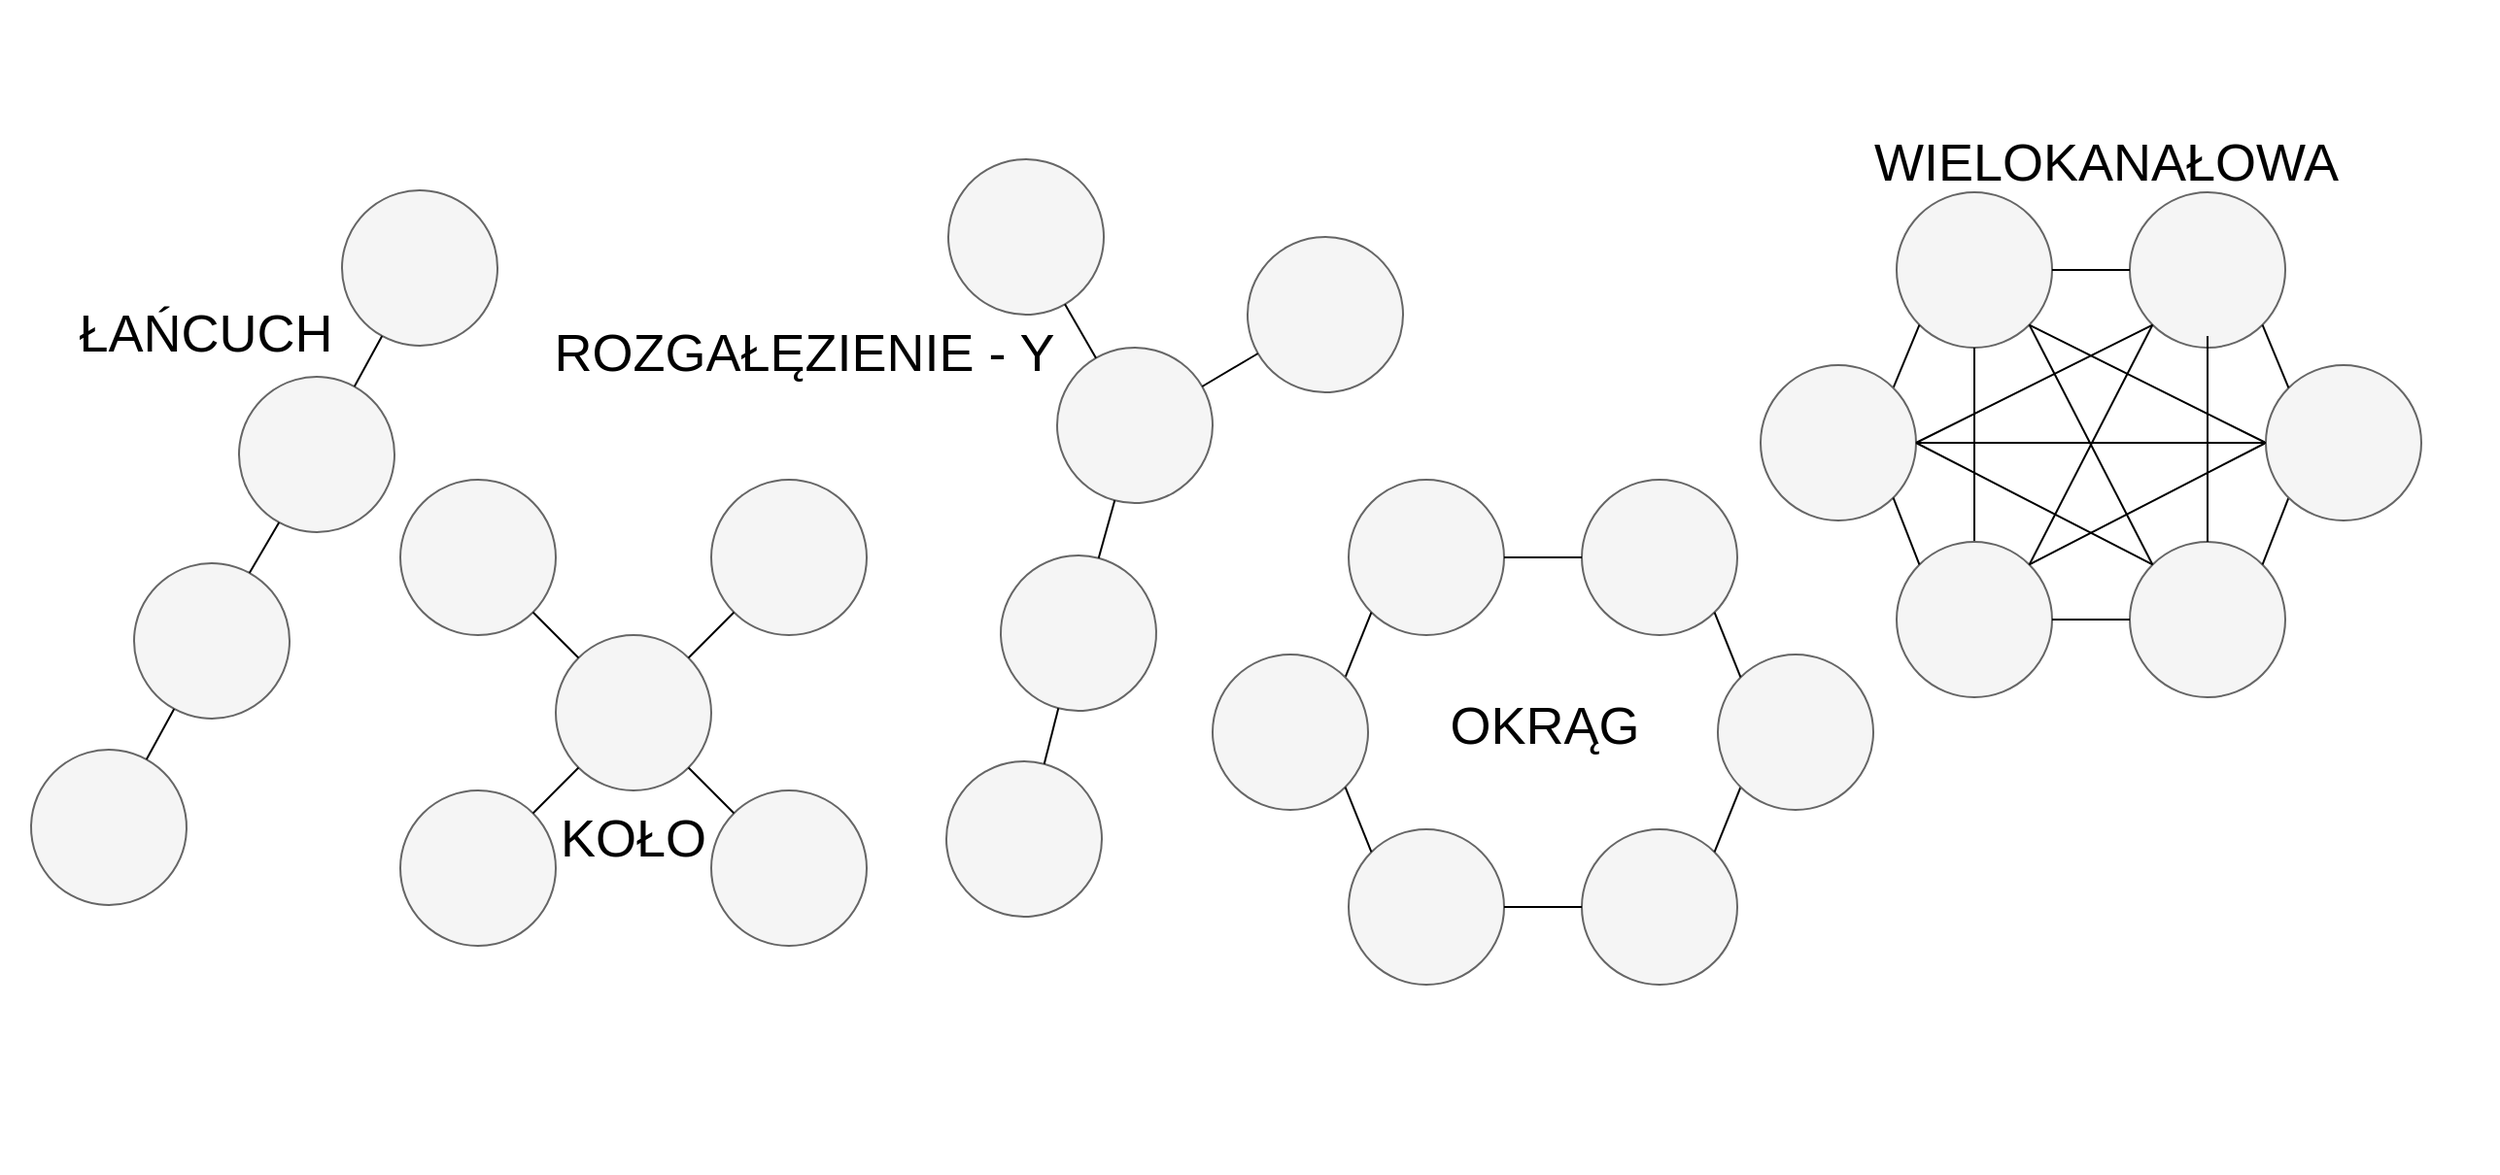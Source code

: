 <mxfile version="22.1.21" type="device">
  <diagram name="Strona-1" id="Eyd5LLeQa28MY5Z7jgUl">
    <mxGraphModel dx="1992" dy="1245" grid="1" gridSize="10" guides="1" tooltips="1" connect="1" arrows="1" fold="1" page="1" pageScale="1" pageWidth="827" pageHeight="1169" math="0" shadow="0">
      <root>
        <mxCell id="0" />
        <mxCell id="1" parent="0" />
        <mxCell id="8ZolIIRQu69I7Fjlr_Ff-74" value="" style="group;rotation=29;" vertex="1" connectable="0" parent="1">
          <mxGeometry x="140" y="100" width="80" height="410" as="geometry" />
        </mxCell>
        <mxCell id="8ZolIIRQu69I7Fjlr_Ff-66" value="" style="ellipse;whiteSpace=wrap;html=1;aspect=fixed;fillColor=#f5f5f5;fontColor=#333333;strokeColor=#666666;rotation=29;" vertex="1" parent="8ZolIIRQu69I7Fjlr_Ff-74">
          <mxGeometry x="-27" y="213" width="80" height="80" as="geometry" />
        </mxCell>
        <mxCell id="8ZolIIRQu69I7Fjlr_Ff-68" value="" style="ellipse;whiteSpace=wrap;html=1;aspect=fixed;fillColor=#f5f5f5;fontColor=#333333;strokeColor=#666666;rotation=29;" vertex="1" parent="8ZolIIRQu69I7Fjlr_Ff-74">
          <mxGeometry x="27" y="117" width="80" height="80" as="geometry" />
        </mxCell>
        <mxCell id="8ZolIIRQu69I7Fjlr_Ff-69" value="" style="ellipse;whiteSpace=wrap;html=1;aspect=fixed;fillColor=#f5f5f5;fontColor=#333333;strokeColor=#666666;rotation=29;" vertex="1" parent="8ZolIIRQu69I7Fjlr_Ff-74">
          <mxGeometry x="80" y="21" width="80" height="80" as="geometry" />
        </mxCell>
        <mxCell id="8ZolIIRQu69I7Fjlr_Ff-70" value="" style="ellipse;whiteSpace=wrap;html=1;aspect=fixed;fillColor=#f5f5f5;fontColor=#333333;strokeColor=#666666;rotation=29;" vertex="1" parent="8ZolIIRQu69I7Fjlr_Ff-74">
          <mxGeometry x="-80" y="309" width="80" height="80" as="geometry" />
        </mxCell>
        <mxCell id="8ZolIIRQu69I7Fjlr_Ff-71" style="rounded=0;orthogonalLoop=1;jettySize=auto;html=1;exitX=0.5;exitY=1;exitDx=0;exitDy=0;entryX=0.5;entryY=0;entryDx=0;entryDy=0;endArrow=none;endFill=0;" edge="1" parent="8ZolIIRQu69I7Fjlr_Ff-74" source="8ZolIIRQu69I7Fjlr_Ff-66" target="8ZolIIRQu69I7Fjlr_Ff-70">
          <mxGeometry relative="1" as="geometry">
            <mxPoint x="109" y="160" as="sourcePoint" />
            <mxPoint x="141" y="150" as="targetPoint" />
          </mxGeometry>
        </mxCell>
        <mxCell id="8ZolIIRQu69I7Fjlr_Ff-67" style="rounded=0;orthogonalLoop=1;jettySize=auto;html=1;exitX=0.5;exitY=0;exitDx=0;exitDy=0;entryX=0.5;entryY=1;entryDx=0;entryDy=0;endArrow=none;endFill=0;" edge="1" parent="8ZolIIRQu69I7Fjlr_Ff-74" source="8ZolIIRQu69I7Fjlr_Ff-68" target="8ZolIIRQu69I7Fjlr_Ff-69">
          <mxGeometry relative="1" as="geometry" />
        </mxCell>
        <mxCell id="8ZolIIRQu69I7Fjlr_Ff-72" style="rounded=0;orthogonalLoop=1;jettySize=auto;html=1;exitX=0.5;exitY=1;exitDx=0;exitDy=0;entryX=0.5;entryY=0;entryDx=0;entryDy=0;endArrow=none;endFill=0;" edge="1" parent="8ZolIIRQu69I7Fjlr_Ff-74" source="8ZolIIRQu69I7Fjlr_Ff-68" target="8ZolIIRQu69I7Fjlr_Ff-66">
          <mxGeometry relative="1" as="geometry">
            <mxPoint x="113" y="173" as="sourcePoint" />
            <mxPoint x="145" y="164" as="targetPoint" />
          </mxGeometry>
        </mxCell>
        <mxCell id="8ZolIIRQu69I7Fjlr_Ff-75" value="" style="group" vertex="1" connectable="0" parent="1">
          <mxGeometry x="250" y="270" width="240" height="240" as="geometry" />
        </mxCell>
        <mxCell id="8ZolIIRQu69I7Fjlr_Ff-1" value="" style="ellipse;whiteSpace=wrap;html=1;aspect=fixed;fillStyle=auto;fillColor=#f5f5f5;fontColor=#333333;strokeColor=#666666;" vertex="1" parent="8ZolIIRQu69I7Fjlr_Ff-75">
          <mxGeometry width="80" height="80" as="geometry" />
        </mxCell>
        <mxCell id="8ZolIIRQu69I7Fjlr_Ff-2" value="" style="ellipse;whiteSpace=wrap;html=1;aspect=fixed;fillColor=#f5f5f5;fontColor=#333333;strokeColor=#666666;" vertex="1" parent="8ZolIIRQu69I7Fjlr_Ff-75">
          <mxGeometry y="160" width="80" height="80" as="geometry" />
        </mxCell>
        <mxCell id="8ZolIIRQu69I7Fjlr_Ff-3" value="" style="ellipse;whiteSpace=wrap;html=1;aspect=fixed;fillColor=#f5f5f5;fontColor=#333333;strokeColor=#666666;" vertex="1" parent="8ZolIIRQu69I7Fjlr_Ff-75">
          <mxGeometry x="80" y="80" width="80" height="80" as="geometry" />
        </mxCell>
        <mxCell id="8ZolIIRQu69I7Fjlr_Ff-5" value="" style="ellipse;whiteSpace=wrap;html=1;aspect=fixed;fillColor=#f5f5f5;fontColor=#333333;strokeColor=#666666;" vertex="1" parent="8ZolIIRQu69I7Fjlr_Ff-75">
          <mxGeometry x="160" width="80" height="80" as="geometry" />
        </mxCell>
        <mxCell id="8ZolIIRQu69I7Fjlr_Ff-6" value="" style="ellipse;whiteSpace=wrap;html=1;aspect=fixed;fillColor=#f5f5f5;fontColor=#333333;strokeColor=#666666;" vertex="1" parent="8ZolIIRQu69I7Fjlr_Ff-75">
          <mxGeometry x="160" y="160" width="80" height="80" as="geometry" />
        </mxCell>
        <mxCell id="8ZolIIRQu69I7Fjlr_Ff-9" style="rounded=0;orthogonalLoop=1;jettySize=auto;html=1;exitX=1;exitY=1;exitDx=0;exitDy=0;entryX=0;entryY=0;entryDx=0;entryDy=0;endArrow=none;endFill=0;" edge="1" parent="8ZolIIRQu69I7Fjlr_Ff-75" source="8ZolIIRQu69I7Fjlr_Ff-3">
          <mxGeometry relative="1" as="geometry">
            <mxPoint x="158" y="102" as="sourcePoint" />
            <mxPoint x="171.716" y="171.716" as="targetPoint" />
          </mxGeometry>
        </mxCell>
        <mxCell id="8ZolIIRQu69I7Fjlr_Ff-10" style="rounded=0;orthogonalLoop=1;jettySize=auto;html=1;exitX=0;exitY=1;exitDx=0;exitDy=0;entryX=1;entryY=0;entryDx=0;entryDy=0;endArrow=none;endFill=0;" edge="1" parent="8ZolIIRQu69I7Fjlr_Ff-75" source="8ZolIIRQu69I7Fjlr_Ff-3">
          <mxGeometry relative="1" as="geometry">
            <mxPoint x="168" y="112" as="sourcePoint" />
            <mxPoint x="68.284" y="171.716" as="targetPoint" />
          </mxGeometry>
        </mxCell>
        <mxCell id="8ZolIIRQu69I7Fjlr_Ff-8" style="rounded=0;orthogonalLoop=1;jettySize=auto;html=1;exitX=1;exitY=0;exitDx=0;exitDy=0;entryX=0;entryY=1;entryDx=0;entryDy=0;endArrow=none;endFill=0;" edge="1" parent="8ZolIIRQu69I7Fjlr_Ff-75" source="8ZolIIRQu69I7Fjlr_Ff-3" target="8ZolIIRQu69I7Fjlr_Ff-5">
          <mxGeometry relative="1" as="geometry" />
        </mxCell>
        <mxCell id="8ZolIIRQu69I7Fjlr_Ff-11" style="rounded=0;orthogonalLoop=1;jettySize=auto;html=1;exitX=0;exitY=0;exitDx=0;exitDy=0;entryX=1;entryY=1;entryDx=0;entryDy=0;endArrow=none;endFill=0;" edge="1" parent="8ZolIIRQu69I7Fjlr_Ff-75" source="8ZolIIRQu69I7Fjlr_Ff-3">
          <mxGeometry relative="1" as="geometry">
            <mxPoint x="178" y="122" as="sourcePoint" />
            <mxPoint x="68.284" y="68.284" as="targetPoint" />
          </mxGeometry>
        </mxCell>
        <mxCell id="8ZolIIRQu69I7Fjlr_Ff-83" value="&lt;font style=&quot;font-size: 27px;&quot;&gt;KOŁO&lt;/font&gt;" style="text;html=1;strokeColor=none;fillColor=none;align=center;verticalAlign=middle;whiteSpace=wrap;rounded=0;" vertex="1" parent="8ZolIIRQu69I7Fjlr_Ff-75">
          <mxGeometry x="90" y="170" width="60" height="30" as="geometry" />
        </mxCell>
        <mxCell id="8ZolIIRQu69I7Fjlr_Ff-76" value="" style="group;rotation=15;" vertex="1" connectable="0" parent="1">
          <mxGeometry x="490" y="120" width="800" height="410" as="geometry" />
        </mxCell>
        <mxCell id="8ZolIIRQu69I7Fjlr_Ff-23" value="" style="ellipse;whiteSpace=wrap;html=1;aspect=fixed;fillStyle=auto;fillColor=#f5f5f5;fontColor=#333333;strokeColor=#666666;rotation=15;" vertex="1" parent="8ZolIIRQu69I7Fjlr_Ff-76">
          <mxGeometry x="42" y="-15" width="80" height="80" as="geometry" />
        </mxCell>
        <mxCell id="8ZolIIRQu69I7Fjlr_Ff-24" value="" style="ellipse;whiteSpace=wrap;html=1;aspect=fixed;fillColor=#f5f5f5;fontColor=#333333;strokeColor=#666666;rotation=15;" vertex="1" parent="8ZolIIRQu69I7Fjlr_Ff-76">
          <mxGeometry x="69" y="189" width="80" height="80" as="geometry" />
        </mxCell>
        <mxCell id="8ZolIIRQu69I7Fjlr_Ff-26" value="" style="ellipse;whiteSpace=wrap;html=1;aspect=fixed;fillColor=#f5f5f5;fontColor=#333333;strokeColor=#666666;rotation=15;" vertex="1" parent="8ZolIIRQu69I7Fjlr_Ff-76">
          <mxGeometry x="98" y="82" width="80" height="80" as="geometry" />
        </mxCell>
        <mxCell id="8ZolIIRQu69I7Fjlr_Ff-27" value="" style="ellipse;whiteSpace=wrap;html=1;aspect=fixed;fillColor=#f5f5f5;fontColor=#333333;strokeColor=#666666;rotation=15;" vertex="1" parent="8ZolIIRQu69I7Fjlr_Ff-76">
          <mxGeometry x="196" y="25" width="80" height="80" as="geometry" />
        </mxCell>
        <mxCell id="8ZolIIRQu69I7Fjlr_Ff-28" value="" style="ellipse;whiteSpace=wrap;html=1;aspect=fixed;fillColor=#f5f5f5;fontColor=#333333;strokeColor=#666666;rotation=15;" vertex="1" parent="8ZolIIRQu69I7Fjlr_Ff-76">
          <mxGeometry x="41" y="295" width="80" height="80" as="geometry" />
        </mxCell>
        <mxCell id="8ZolIIRQu69I7Fjlr_Ff-29" style="rounded=0;orthogonalLoop=1;jettySize=auto;html=1;exitX=0.5;exitY=1;exitDx=0;exitDy=0;entryX=0.5;entryY=0;entryDx=0;entryDy=0;endArrow=none;endFill=0;" edge="1" parent="8ZolIIRQu69I7Fjlr_Ff-76" source="8ZolIIRQu69I7Fjlr_Ff-24" target="8ZolIIRQu69I7Fjlr_Ff-28">
          <mxGeometry relative="1" as="geometry">
            <mxPoint x="180" y="115" as="sourcePoint" />
            <mxPoint x="209" y="98" as="targetPoint" />
          </mxGeometry>
        </mxCell>
        <mxCell id="8ZolIIRQu69I7Fjlr_Ff-30" style="rounded=0;orthogonalLoop=1;jettySize=auto;html=1;exitX=0.5;exitY=1;exitDx=0;exitDy=0;entryX=0.5;entryY=0;entryDx=0;entryDy=0;endArrow=none;endFill=0;" edge="1" parent="8ZolIIRQu69I7Fjlr_Ff-76" source="8ZolIIRQu69I7Fjlr_Ff-26" target="8ZolIIRQu69I7Fjlr_Ff-24">
          <mxGeometry relative="1" as="geometry">
            <mxPoint x="187" y="127" as="sourcePoint" />
            <mxPoint x="216" y="110" as="targetPoint" />
          </mxGeometry>
        </mxCell>
        <mxCell id="8ZolIIRQu69I7Fjlr_Ff-25" style="rounded=0;orthogonalLoop=1;jettySize=auto;html=1;exitX=1;exitY=0;exitDx=0;exitDy=0;entryX=0;entryY=1;entryDx=0;entryDy=0;endArrow=none;endFill=0;" edge="1" parent="8ZolIIRQu69I7Fjlr_Ff-76" source="8ZolIIRQu69I7Fjlr_Ff-26" target="8ZolIIRQu69I7Fjlr_Ff-27">
          <mxGeometry relative="1" as="geometry" />
        </mxCell>
        <mxCell id="8ZolIIRQu69I7Fjlr_Ff-31" style="rounded=0;orthogonalLoop=1;jettySize=auto;html=1;exitX=0;exitY=0;exitDx=0;exitDy=0;entryX=1;entryY=1;entryDx=0;entryDy=0;endArrow=none;endFill=0;" edge="1" parent="8ZolIIRQu69I7Fjlr_Ff-76" source="8ZolIIRQu69I7Fjlr_Ff-26" target="8ZolIIRQu69I7Fjlr_Ff-23">
          <mxGeometry relative="1" as="geometry">
            <mxPoint x="193" y="139" as="sourcePoint" />
            <mxPoint x="223" y="122" as="targetPoint" />
          </mxGeometry>
        </mxCell>
        <mxCell id="8ZolIIRQu69I7Fjlr_Ff-32" value="" style="ellipse;whiteSpace=wrap;html=1;aspect=fixed;fillStyle=auto;fillColor=#f5f5f5;fontColor=#333333;strokeColor=#666666;" vertex="1" parent="8ZolIIRQu69I7Fjlr_Ff-76">
          <mxGeometry x="248" y="150" width="80" height="80" as="geometry" />
        </mxCell>
        <mxCell id="8ZolIIRQu69I7Fjlr_Ff-33" value="" style="ellipse;whiteSpace=wrap;html=1;aspect=fixed;fillColor=#f5f5f5;fontColor=#333333;strokeColor=#666666;" vertex="1" parent="8ZolIIRQu69I7Fjlr_Ff-76">
          <mxGeometry x="248" y="330" width="80" height="80" as="geometry" />
        </mxCell>
        <mxCell id="8ZolIIRQu69I7Fjlr_Ff-34" style="rounded=0;orthogonalLoop=1;jettySize=auto;html=1;exitX=1;exitY=0;exitDx=0;exitDy=0;entryX=0;entryY=1;entryDx=0;entryDy=0;endArrow=none;endFill=0;" edge="1" parent="8ZolIIRQu69I7Fjlr_Ff-76" source="8ZolIIRQu69I7Fjlr_Ff-35" target="8ZolIIRQu69I7Fjlr_Ff-32">
          <mxGeometry relative="1" as="geometry" />
        </mxCell>
        <mxCell id="8ZolIIRQu69I7Fjlr_Ff-35" value="" style="ellipse;whiteSpace=wrap;html=1;aspect=fixed;fillColor=#f5f5f5;fontColor=#333333;strokeColor=#666666;" vertex="1" parent="8ZolIIRQu69I7Fjlr_Ff-76">
          <mxGeometry x="178" y="240" width="80" height="80" as="geometry" />
        </mxCell>
        <mxCell id="8ZolIIRQu69I7Fjlr_Ff-36" value="" style="ellipse;whiteSpace=wrap;html=1;aspect=fixed;fillColor=#f5f5f5;fontColor=#333333;strokeColor=#666666;" vertex="1" parent="8ZolIIRQu69I7Fjlr_Ff-76">
          <mxGeometry x="368" y="150" width="80" height="80" as="geometry" />
        </mxCell>
        <mxCell id="8ZolIIRQu69I7Fjlr_Ff-37" value="" style="ellipse;whiteSpace=wrap;html=1;aspect=fixed;fillColor=#f5f5f5;fontColor=#333333;strokeColor=#666666;" vertex="1" parent="8ZolIIRQu69I7Fjlr_Ff-76">
          <mxGeometry x="368" y="330" width="80" height="80" as="geometry" />
        </mxCell>
        <mxCell id="8ZolIIRQu69I7Fjlr_Ff-38" style="rounded=0;orthogonalLoop=1;jettySize=auto;html=1;exitX=0;exitY=1;exitDx=0;exitDy=0;entryX=1;entryY=0;entryDx=0;entryDy=0;endArrow=none;endFill=0;" edge="1" parent="8ZolIIRQu69I7Fjlr_Ff-76" source="8ZolIIRQu69I7Fjlr_Ff-41" target="8ZolIIRQu69I7Fjlr_Ff-37">
          <mxGeometry relative="1" as="geometry">
            <mxPoint x="376" y="252" as="sourcePoint" />
            <mxPoint x="400" y="228" as="targetPoint" />
          </mxGeometry>
        </mxCell>
        <mxCell id="8ZolIIRQu69I7Fjlr_Ff-39" style="rounded=0;orthogonalLoop=1;jettySize=auto;html=1;exitX=0;exitY=0.5;exitDx=0;exitDy=0;entryX=1;entryY=0.5;entryDx=0;entryDy=0;endArrow=none;endFill=0;" edge="1" parent="8ZolIIRQu69I7Fjlr_Ff-76" source="8ZolIIRQu69I7Fjlr_Ff-37" target="8ZolIIRQu69I7Fjlr_Ff-33">
          <mxGeometry relative="1" as="geometry">
            <mxPoint x="386" y="262" as="sourcePoint" />
            <mxPoint x="410" y="238" as="targetPoint" />
          </mxGeometry>
        </mxCell>
        <mxCell id="8ZolIIRQu69I7Fjlr_Ff-40" style="rounded=0;orthogonalLoop=1;jettySize=auto;html=1;exitX=0;exitY=0.5;exitDx=0;exitDy=0;entryX=1;entryY=0.5;entryDx=0;entryDy=0;endArrow=none;endFill=0;" edge="1" parent="8ZolIIRQu69I7Fjlr_Ff-76" source="8ZolIIRQu69I7Fjlr_Ff-36" target="8ZolIIRQu69I7Fjlr_Ff-32">
          <mxGeometry relative="1" as="geometry">
            <mxPoint x="396" y="272" as="sourcePoint" />
            <mxPoint x="420" y="248" as="targetPoint" />
          </mxGeometry>
        </mxCell>
        <mxCell id="8ZolIIRQu69I7Fjlr_Ff-41" value="" style="ellipse;whiteSpace=wrap;html=1;aspect=fixed;fillColor=#f5f5f5;fontColor=#333333;strokeColor=#666666;" vertex="1" parent="8ZolIIRQu69I7Fjlr_Ff-76">
          <mxGeometry x="438" y="240" width="80" height="80" as="geometry" />
        </mxCell>
        <mxCell id="8ZolIIRQu69I7Fjlr_Ff-42" style="rounded=0;orthogonalLoop=1;jettySize=auto;html=1;entryX=0;entryY=0;entryDx=0;entryDy=0;endArrow=none;endFill=0;exitX=1;exitY=1;exitDx=0;exitDy=0;" edge="1" parent="8ZolIIRQu69I7Fjlr_Ff-76" source="8ZolIIRQu69I7Fjlr_Ff-36" target="8ZolIIRQu69I7Fjlr_Ff-41">
          <mxGeometry relative="1" as="geometry">
            <mxPoint x="598" y="390" as="sourcePoint" />
            <mxPoint x="446" y="352" as="targetPoint" />
          </mxGeometry>
        </mxCell>
        <mxCell id="8ZolIIRQu69I7Fjlr_Ff-43" style="rounded=0;orthogonalLoop=1;jettySize=auto;html=1;exitX=0;exitY=0;exitDx=0;exitDy=0;entryX=1;entryY=1;entryDx=0;entryDy=0;endArrow=none;endFill=0;" edge="1" parent="8ZolIIRQu69I7Fjlr_Ff-76" source="8ZolIIRQu69I7Fjlr_Ff-33" target="8ZolIIRQu69I7Fjlr_Ff-35">
          <mxGeometry relative="1" as="geometry">
            <mxPoint x="480" y="338" as="sourcePoint" />
            <mxPoint x="456" y="362" as="targetPoint" />
          </mxGeometry>
        </mxCell>
        <mxCell id="8ZolIIRQu69I7Fjlr_Ff-79" value="&lt;font style=&quot;font-size: 27px;&quot;&gt;OKRĄG&lt;/font&gt;" style="text;html=1;strokeColor=none;fillColor=none;align=center;verticalAlign=middle;whiteSpace=wrap;rounded=0;" vertex="1" parent="8ZolIIRQu69I7Fjlr_Ff-76">
          <mxGeometry x="319" y="262" width="60" height="30" as="geometry" />
        </mxCell>
        <mxCell id="8ZolIIRQu69I7Fjlr_Ff-77" value="" style="group" vertex="1" connectable="0" parent="8ZolIIRQu69I7Fjlr_Ff-76">
          <mxGeometry x="460" y="2" width="340" height="260" as="geometry" />
        </mxCell>
        <mxCell id="8ZolIIRQu69I7Fjlr_Ff-44" value="" style="ellipse;whiteSpace=wrap;html=1;aspect=fixed;fillStyle=auto;fillColor=#f5f5f5;fontColor=#333333;strokeColor=#666666;" vertex="1" parent="8ZolIIRQu69I7Fjlr_Ff-77">
          <mxGeometry x="70" width="80" height="80" as="geometry" />
        </mxCell>
        <mxCell id="8ZolIIRQu69I7Fjlr_Ff-60" style="rounded=0;orthogonalLoop=1;jettySize=auto;html=1;exitX=0.5;exitY=0;exitDx=0;exitDy=0;entryX=0.5;entryY=1;entryDx=0;entryDy=0;endArrow=none;endFill=0;" edge="1" parent="8ZolIIRQu69I7Fjlr_Ff-77" source="8ZolIIRQu69I7Fjlr_Ff-45" target="8ZolIIRQu69I7Fjlr_Ff-44">
          <mxGeometry relative="1" as="geometry" />
        </mxCell>
        <mxCell id="8ZolIIRQu69I7Fjlr_Ff-45" value="" style="ellipse;whiteSpace=wrap;html=1;aspect=fixed;fillColor=#f5f5f5;fontColor=#333333;strokeColor=#666666;" vertex="1" parent="8ZolIIRQu69I7Fjlr_Ff-77">
          <mxGeometry x="70" y="180" width="80" height="80" as="geometry" />
        </mxCell>
        <mxCell id="8ZolIIRQu69I7Fjlr_Ff-46" style="rounded=0;orthogonalLoop=1;jettySize=auto;html=1;exitX=1;exitY=0;exitDx=0;exitDy=0;entryX=0;entryY=1;entryDx=0;entryDy=0;endArrow=none;endFill=0;" edge="1" parent="8ZolIIRQu69I7Fjlr_Ff-77" source="8ZolIIRQu69I7Fjlr_Ff-47" target="8ZolIIRQu69I7Fjlr_Ff-44">
          <mxGeometry relative="1" as="geometry" />
        </mxCell>
        <mxCell id="8ZolIIRQu69I7Fjlr_Ff-47" value="" style="ellipse;whiteSpace=wrap;html=1;aspect=fixed;fillColor=#f5f5f5;fontColor=#333333;strokeColor=#666666;" vertex="1" parent="8ZolIIRQu69I7Fjlr_Ff-77">
          <mxGeometry y="89" width="80" height="80" as="geometry" />
        </mxCell>
        <mxCell id="8ZolIIRQu69I7Fjlr_Ff-48" value="" style="ellipse;whiteSpace=wrap;html=1;aspect=fixed;fillColor=#f5f5f5;fontColor=#333333;strokeColor=#666666;" vertex="1" parent="8ZolIIRQu69I7Fjlr_Ff-77">
          <mxGeometry x="190" width="80" height="80" as="geometry" />
        </mxCell>
        <mxCell id="8ZolIIRQu69I7Fjlr_Ff-59" style="rounded=0;orthogonalLoop=1;jettySize=auto;html=1;exitX=1;exitY=0;exitDx=0;exitDy=0;entryX=0;entryY=1;entryDx=0;entryDy=0;endArrow=none;endFill=0;" edge="1" parent="8ZolIIRQu69I7Fjlr_Ff-77" source="8ZolIIRQu69I7Fjlr_Ff-45" target="8ZolIIRQu69I7Fjlr_Ff-48">
          <mxGeometry relative="1" as="geometry" />
        </mxCell>
        <mxCell id="8ZolIIRQu69I7Fjlr_Ff-61" style="rounded=0;orthogonalLoop=1;jettySize=auto;html=1;exitX=1;exitY=0.5;exitDx=0;exitDy=0;entryX=0;entryY=1;entryDx=0;entryDy=0;endArrow=none;endFill=0;" edge="1" parent="8ZolIIRQu69I7Fjlr_Ff-77" source="8ZolIIRQu69I7Fjlr_Ff-47" target="8ZolIIRQu69I7Fjlr_Ff-48">
          <mxGeometry relative="1" as="geometry" />
        </mxCell>
        <mxCell id="8ZolIIRQu69I7Fjlr_Ff-49" value="" style="ellipse;whiteSpace=wrap;html=1;aspect=fixed;fillColor=#f5f5f5;fontColor=#333333;strokeColor=#666666;" vertex="1" parent="8ZolIIRQu69I7Fjlr_Ff-77">
          <mxGeometry x="190" y="180" width="80" height="80" as="geometry" />
        </mxCell>
        <mxCell id="8ZolIIRQu69I7Fjlr_Ff-50" style="rounded=0;orthogonalLoop=1;jettySize=auto;html=1;exitX=0;exitY=1;exitDx=0;exitDy=0;entryX=1;entryY=0;entryDx=0;entryDy=0;endArrow=none;endFill=0;" edge="1" parent="8ZolIIRQu69I7Fjlr_Ff-77" source="8ZolIIRQu69I7Fjlr_Ff-53" target="8ZolIIRQu69I7Fjlr_Ff-49">
          <mxGeometry relative="1" as="geometry">
            <mxPoint x="198" y="82" as="sourcePoint" />
            <mxPoint x="222" y="58" as="targetPoint" />
          </mxGeometry>
        </mxCell>
        <mxCell id="8ZolIIRQu69I7Fjlr_Ff-51" style="rounded=0;orthogonalLoop=1;jettySize=auto;html=1;exitX=0;exitY=0.5;exitDx=0;exitDy=0;entryX=1;entryY=0.5;entryDx=0;entryDy=0;endArrow=none;endFill=0;" edge="1" parent="8ZolIIRQu69I7Fjlr_Ff-77" source="8ZolIIRQu69I7Fjlr_Ff-49" target="8ZolIIRQu69I7Fjlr_Ff-45">
          <mxGeometry relative="1" as="geometry">
            <mxPoint x="208" y="92" as="sourcePoint" />
            <mxPoint x="232" y="68" as="targetPoint" />
          </mxGeometry>
        </mxCell>
        <mxCell id="8ZolIIRQu69I7Fjlr_Ff-52" style="rounded=0;orthogonalLoop=1;jettySize=auto;html=1;exitX=0;exitY=0.5;exitDx=0;exitDy=0;entryX=1;entryY=0.5;entryDx=0;entryDy=0;endArrow=none;endFill=0;" edge="1" parent="8ZolIIRQu69I7Fjlr_Ff-77" source="8ZolIIRQu69I7Fjlr_Ff-48" target="8ZolIIRQu69I7Fjlr_Ff-44">
          <mxGeometry relative="1" as="geometry">
            <mxPoint x="218" y="102" as="sourcePoint" />
            <mxPoint x="242" y="78" as="targetPoint" />
          </mxGeometry>
        </mxCell>
        <mxCell id="8ZolIIRQu69I7Fjlr_Ff-63" style="rounded=0;orthogonalLoop=1;jettySize=auto;html=1;exitX=0;exitY=0.5;exitDx=0;exitDy=0;entryX=1;entryY=1;entryDx=0;entryDy=0;endArrow=none;endFill=0;" edge="1" parent="8ZolIIRQu69I7Fjlr_Ff-77" source="8ZolIIRQu69I7Fjlr_Ff-53" target="8ZolIIRQu69I7Fjlr_Ff-44">
          <mxGeometry relative="1" as="geometry" />
        </mxCell>
        <mxCell id="8ZolIIRQu69I7Fjlr_Ff-64" style="rounded=0;orthogonalLoop=1;jettySize=auto;html=1;exitX=0;exitY=0.5;exitDx=0;exitDy=0;entryX=1;entryY=0;entryDx=0;entryDy=0;endArrow=none;endFill=0;" edge="1" parent="8ZolIIRQu69I7Fjlr_Ff-77" source="8ZolIIRQu69I7Fjlr_Ff-53" target="8ZolIIRQu69I7Fjlr_Ff-45">
          <mxGeometry relative="1" as="geometry" />
        </mxCell>
        <mxCell id="8ZolIIRQu69I7Fjlr_Ff-53" value="" style="ellipse;whiteSpace=wrap;html=1;aspect=fixed;fillColor=#f5f5f5;fontColor=#333333;strokeColor=#666666;" vertex="1" parent="8ZolIIRQu69I7Fjlr_Ff-77">
          <mxGeometry x="260" y="89" width="80" height="80" as="geometry" />
        </mxCell>
        <mxCell id="8ZolIIRQu69I7Fjlr_Ff-54" style="rounded=0;orthogonalLoop=1;jettySize=auto;html=1;entryX=0;entryY=0;entryDx=0;entryDy=0;endArrow=none;endFill=0;exitX=1;exitY=1;exitDx=0;exitDy=0;" edge="1" parent="8ZolIIRQu69I7Fjlr_Ff-77" source="8ZolIIRQu69I7Fjlr_Ff-48" target="8ZolIIRQu69I7Fjlr_Ff-53">
          <mxGeometry relative="1" as="geometry">
            <mxPoint x="420" y="220" as="sourcePoint" />
            <mxPoint x="268" y="182" as="targetPoint" />
          </mxGeometry>
        </mxCell>
        <mxCell id="8ZolIIRQu69I7Fjlr_Ff-55" style="rounded=0;orthogonalLoop=1;jettySize=auto;html=1;exitX=0;exitY=0;exitDx=0;exitDy=0;entryX=1;entryY=1;entryDx=0;entryDy=0;endArrow=none;endFill=0;" edge="1" parent="8ZolIIRQu69I7Fjlr_Ff-77" source="8ZolIIRQu69I7Fjlr_Ff-45" target="8ZolIIRQu69I7Fjlr_Ff-47">
          <mxGeometry relative="1" as="geometry">
            <mxPoint x="302" y="168" as="sourcePoint" />
            <mxPoint x="278" y="192" as="targetPoint" />
          </mxGeometry>
        </mxCell>
        <mxCell id="8ZolIIRQu69I7Fjlr_Ff-62" style="rounded=0;orthogonalLoop=1;jettySize=auto;html=1;exitX=1;exitY=0.5;exitDx=0;exitDy=0;entryX=0;entryY=0;entryDx=0;entryDy=0;endArrow=none;endFill=0;" edge="1" parent="8ZolIIRQu69I7Fjlr_Ff-77" source="8ZolIIRQu69I7Fjlr_Ff-47" target="8ZolIIRQu69I7Fjlr_Ff-49">
          <mxGeometry relative="1" as="geometry" />
        </mxCell>
        <mxCell id="8ZolIIRQu69I7Fjlr_Ff-57" style="edgeStyle=orthogonalEdgeStyle;rounded=0;orthogonalLoop=1;jettySize=auto;html=1;exitX=0.5;exitY=0;exitDx=0;exitDy=0;entryX=0.5;entryY=0.925;entryDx=0;entryDy=0;entryPerimeter=0;endArrow=none;endFill=0;" edge="1" parent="8ZolIIRQu69I7Fjlr_Ff-77" source="8ZolIIRQu69I7Fjlr_Ff-49" target="8ZolIIRQu69I7Fjlr_Ff-48">
          <mxGeometry relative="1" as="geometry" />
        </mxCell>
        <mxCell id="8ZolIIRQu69I7Fjlr_Ff-56" style="edgeStyle=orthogonalEdgeStyle;rounded=0;orthogonalLoop=1;jettySize=auto;html=1;exitX=1;exitY=0.5;exitDx=0;exitDy=0;entryX=0;entryY=0.5;entryDx=0;entryDy=0;endArrow=none;endFill=0;" edge="1" parent="8ZolIIRQu69I7Fjlr_Ff-77" source="8ZolIIRQu69I7Fjlr_Ff-47" target="8ZolIIRQu69I7Fjlr_Ff-53">
          <mxGeometry relative="1" as="geometry" />
        </mxCell>
        <mxCell id="8ZolIIRQu69I7Fjlr_Ff-58" style="rounded=0;orthogonalLoop=1;jettySize=auto;html=1;exitX=0;exitY=0;exitDx=0;exitDy=0;entryX=1;entryY=1;entryDx=0;entryDy=0;endArrow=none;endFill=0;" edge="1" parent="8ZolIIRQu69I7Fjlr_Ff-77" source="8ZolIIRQu69I7Fjlr_Ff-49" target="8ZolIIRQu69I7Fjlr_Ff-44">
          <mxGeometry relative="1" as="geometry" />
        </mxCell>
        <mxCell id="8ZolIIRQu69I7Fjlr_Ff-87" value="&lt;font style=&quot;font-size: 27px;&quot;&gt;WIELOKANAŁOWA&lt;/font&gt;" style="text;html=1;strokeColor=none;fillColor=none;align=center;verticalAlign=middle;whiteSpace=wrap;rounded=0;" vertex="1" parent="8ZolIIRQu69I7Fjlr_Ff-76">
          <mxGeometry x="500" y="-28" width="276" height="30" as="geometry" />
        </mxCell>
        <mxCell id="8ZolIIRQu69I7Fjlr_Ff-81" value="&lt;font style=&quot;font-size: 27px;&quot;&gt;ŁAŃCUCH&lt;/font&gt;" style="text;html=1;strokeColor=none;fillColor=none;align=center;verticalAlign=middle;whiteSpace=wrap;rounded=0;" vertex="1" parent="1">
          <mxGeometry x="120" y="180" width="60" height="30" as="geometry" />
        </mxCell>
        <mxCell id="8ZolIIRQu69I7Fjlr_Ff-85" value="&lt;font style=&quot;font-size: 27px;&quot;&gt;ROZGAŁĘZIENIE - Y&lt;/font&gt;" style="text;html=1;strokeColor=none;fillColor=none;align=center;verticalAlign=middle;whiteSpace=wrap;rounded=0;" vertex="1" parent="1">
          <mxGeometry x="320" y="190" width="276" height="30" as="geometry" />
        </mxCell>
      </root>
    </mxGraphModel>
  </diagram>
</mxfile>
